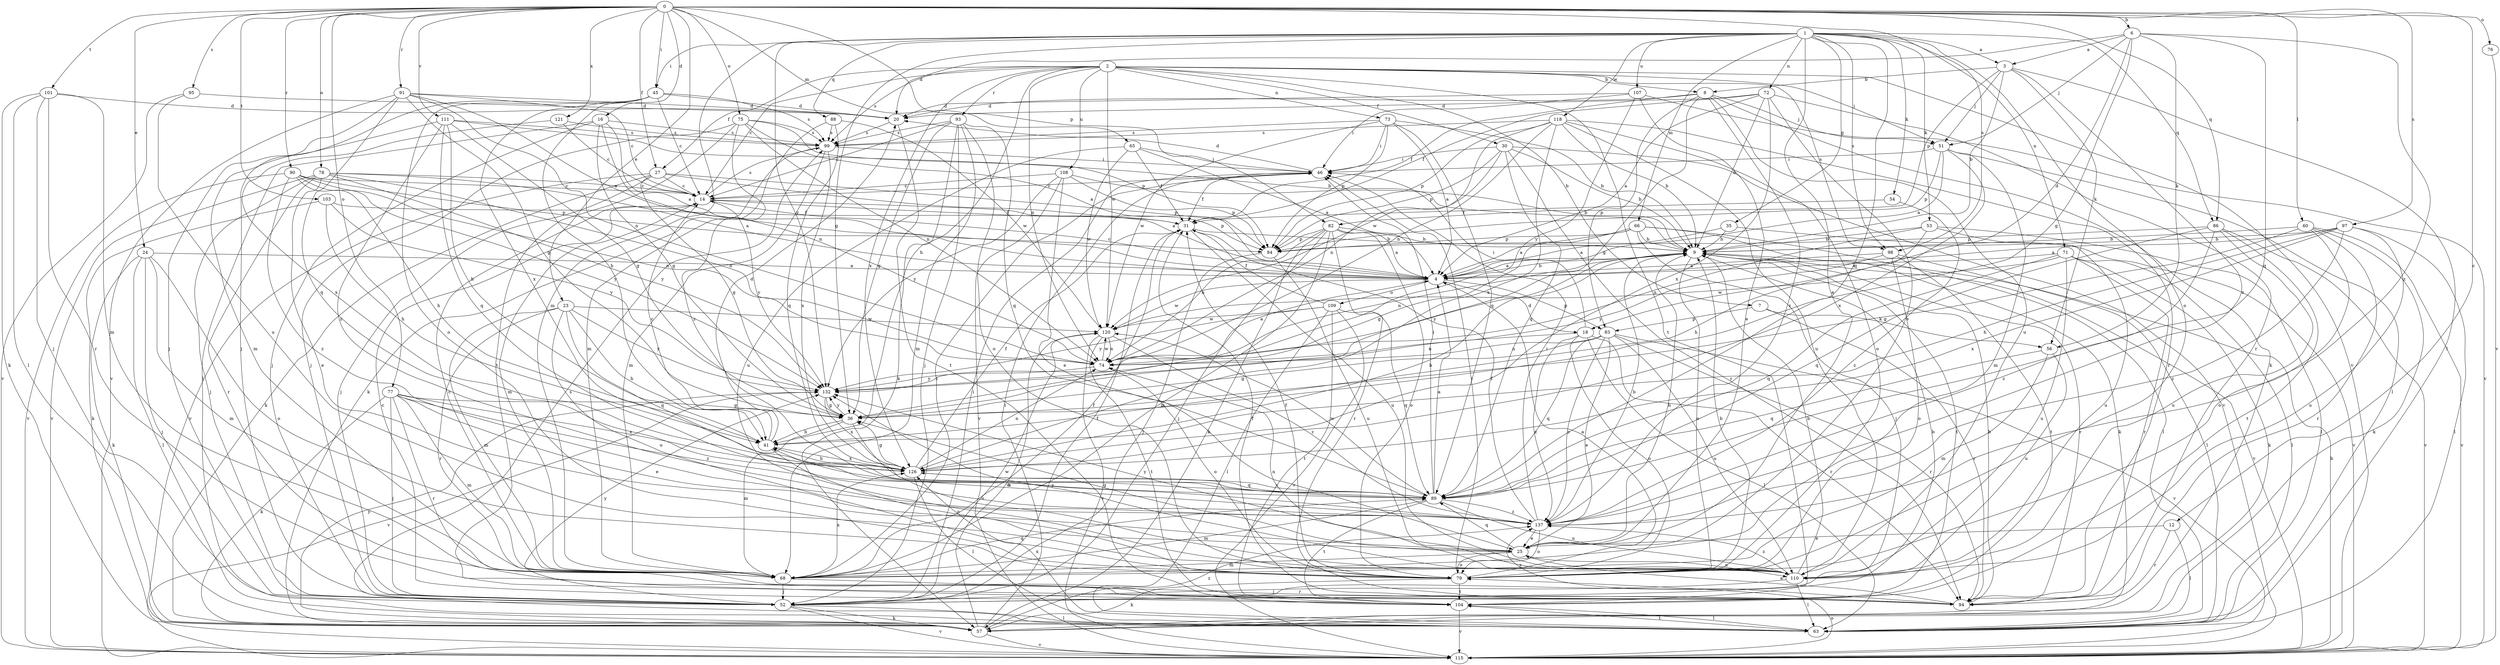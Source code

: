 strict digraph  {
0;
1;
2;
3;
4;
6;
7;
8;
9;
12;
14;
16;
18;
20;
23;
24;
25;
27;
30;
31;
35;
36;
41;
45;
46;
51;
52;
53;
54;
56;
57;
60;
63;
65;
66;
68;
71;
72;
73;
74;
75;
76;
77;
78;
79;
82;
83;
84;
86;
88;
89;
90;
91;
93;
94;
95;
97;
98;
99;
101;
103;
104;
107;
108;
109;
110;
111;
115;
118;
120;
121;
126;
132;
137;
0 -> 6  [label=b];
0 -> 12  [label=c];
0 -> 16  [label=d];
0 -> 23  [label=e];
0 -> 24  [label=e];
0 -> 27  [label=f];
0 -> 45  [label=i];
0 -> 60  [label=l];
0 -> 65  [label=m];
0 -> 75  [label=o];
0 -> 76  [label=o];
0 -> 77  [label=o];
0 -> 78  [label=o];
0 -> 82  [label=p];
0 -> 86  [label=q];
0 -> 90  [label=r];
0 -> 91  [label=r];
0 -> 95  [label=s];
0 -> 97  [label=s];
0 -> 98  [label=s];
0 -> 101  [label=t];
0 -> 103  [label=t];
0 -> 111  [label=v];
0 -> 121  [label=x];
1 -> 3  [label=a];
1 -> 25  [label=e];
1 -> 35  [label=g];
1 -> 36  [label=g];
1 -> 45  [label=i];
1 -> 53  [label=k];
1 -> 54  [label=k];
1 -> 66  [label=m];
1 -> 68  [label=m];
1 -> 71  [label=n];
1 -> 72  [label=n];
1 -> 79  [label=o];
1 -> 86  [label=q];
1 -> 88  [label=q];
1 -> 89  [label=q];
1 -> 98  [label=s];
1 -> 107  [label=u];
1 -> 118  [label=w];
1 -> 132  [label=y];
2 -> 7  [label=b];
2 -> 8  [label=b];
2 -> 14  [label=c];
2 -> 27  [label=f];
2 -> 30  [label=f];
2 -> 41  [label=h];
2 -> 51  [label=j];
2 -> 73  [label=n];
2 -> 74  [label=n];
2 -> 93  [label=r];
2 -> 98  [label=s];
2 -> 99  [label=s];
2 -> 104  [label=t];
2 -> 108  [label=u];
2 -> 115  [label=v];
2 -> 120  [label=w];
2 -> 126  [label=x];
3 -> 8  [label=b];
3 -> 9  [label=b];
3 -> 51  [label=j];
3 -> 56  [label=k];
3 -> 63  [label=l];
3 -> 82  [label=p];
3 -> 137  [label=z];
4 -> 9  [label=b];
4 -> 14  [label=c];
4 -> 18  [label=d];
4 -> 83  [label=p];
4 -> 109  [label=u];
4 -> 120  [label=w];
6 -> 3  [label=a];
6 -> 18  [label=d];
6 -> 20  [label=d];
6 -> 36  [label=g];
6 -> 51  [label=j];
6 -> 56  [label=k];
6 -> 89  [label=q];
6 -> 137  [label=z];
7 -> 56  [label=k];
7 -> 83  [label=p];
7 -> 94  [label=r];
8 -> 20  [label=d];
8 -> 31  [label=f];
8 -> 36  [label=g];
8 -> 51  [label=j];
8 -> 57  [label=k];
8 -> 83  [label=p];
8 -> 110  [label=u];
8 -> 137  [label=z];
9 -> 4  [label=a];
9 -> 74  [label=n];
9 -> 79  [label=o];
9 -> 94  [label=r];
9 -> 104  [label=t];
9 -> 115  [label=v];
9 -> 132  [label=y];
12 -> 25  [label=e];
12 -> 63  [label=l];
12 -> 94  [label=r];
14 -> 31  [label=f];
14 -> 68  [label=m];
14 -> 84  [label=p];
14 -> 99  [label=s];
14 -> 132  [label=y];
16 -> 4  [label=a];
16 -> 36  [label=g];
16 -> 52  [label=j];
16 -> 63  [label=l];
16 -> 74  [label=n];
16 -> 99  [label=s];
18 -> 46  [label=i];
18 -> 63  [label=l];
18 -> 74  [label=n];
18 -> 79  [label=o];
18 -> 94  [label=r];
18 -> 137  [label=z];
20 -> 99  [label=s];
20 -> 104  [label=t];
23 -> 41  [label=h];
23 -> 68  [label=m];
23 -> 79  [label=o];
23 -> 89  [label=q];
23 -> 94  [label=r];
23 -> 120  [label=w];
23 -> 132  [label=y];
24 -> 4  [label=a];
24 -> 52  [label=j];
24 -> 57  [label=k];
24 -> 63  [label=l];
24 -> 68  [label=m];
24 -> 79  [label=o];
25 -> 9  [label=b];
25 -> 36  [label=g];
25 -> 68  [label=m];
25 -> 79  [label=o];
25 -> 89  [label=q];
25 -> 110  [label=u];
25 -> 132  [label=y];
27 -> 4  [label=a];
27 -> 14  [label=c];
27 -> 36  [label=g];
27 -> 52  [label=j];
27 -> 57  [label=k];
27 -> 84  [label=p];
27 -> 115  [label=v];
30 -> 9  [label=b];
30 -> 46  [label=i];
30 -> 74  [label=n];
30 -> 84  [label=p];
30 -> 89  [label=q];
30 -> 94  [label=r];
30 -> 115  [label=v];
31 -> 9  [label=b];
31 -> 110  [label=u];
35 -> 4  [label=a];
35 -> 9  [label=b];
35 -> 115  [label=v];
36 -> 41  [label=h];
36 -> 68  [label=m];
36 -> 110  [label=u];
36 -> 132  [label=y];
41 -> 14  [label=c];
41 -> 20  [label=d];
41 -> 79  [label=o];
41 -> 126  [label=x];
45 -> 14  [label=c];
45 -> 20  [label=d];
45 -> 41  [label=h];
45 -> 52  [label=j];
45 -> 79  [label=o];
45 -> 99  [label=s];
45 -> 126  [label=x];
46 -> 14  [label=c];
46 -> 20  [label=d];
46 -> 31  [label=f];
51 -> 4  [label=a];
51 -> 46  [label=i];
51 -> 63  [label=l];
51 -> 68  [label=m];
51 -> 84  [label=p];
51 -> 126  [label=x];
52 -> 9  [label=b];
52 -> 31  [label=f];
52 -> 46  [label=i];
52 -> 57  [label=k];
52 -> 63  [label=l];
52 -> 115  [label=v];
52 -> 120  [label=w];
52 -> 132  [label=y];
53 -> 9  [label=b];
53 -> 41  [label=h];
53 -> 63  [label=l];
53 -> 74  [label=n];
53 -> 110  [label=u];
54 -> 31  [label=f];
54 -> 137  [label=z];
56 -> 68  [label=m];
56 -> 89  [label=q];
56 -> 110  [label=u];
57 -> 46  [label=i];
57 -> 115  [label=v];
57 -> 120  [label=w];
57 -> 132  [label=y];
57 -> 137  [label=z];
60 -> 9  [label=b];
60 -> 36  [label=g];
60 -> 57  [label=k];
60 -> 79  [label=o];
60 -> 94  [label=r];
60 -> 115  [label=v];
63 -> 99  [label=s];
63 -> 104  [label=t];
63 -> 126  [label=x];
65 -> 4  [label=a];
65 -> 31  [label=f];
65 -> 46  [label=i];
65 -> 110  [label=u];
65 -> 120  [label=w];
66 -> 4  [label=a];
66 -> 9  [label=b];
66 -> 36  [label=g];
66 -> 52  [label=j];
66 -> 57  [label=k];
66 -> 63  [label=l];
66 -> 84  [label=p];
68 -> 14  [label=c];
68 -> 31  [label=f];
68 -> 46  [label=i];
68 -> 52  [label=j];
68 -> 89  [label=q];
68 -> 94  [label=r];
68 -> 126  [label=x];
71 -> 4  [label=a];
71 -> 57  [label=k];
71 -> 63  [label=l];
71 -> 89  [label=q];
71 -> 94  [label=r];
71 -> 110  [label=u];
71 -> 120  [label=w];
72 -> 4  [label=a];
72 -> 9  [label=b];
72 -> 20  [label=d];
72 -> 25  [label=e];
72 -> 31  [label=f];
72 -> 94  [label=r];
72 -> 126  [label=x];
73 -> 4  [label=a];
73 -> 9  [label=b];
73 -> 46  [label=i];
73 -> 84  [label=p];
73 -> 89  [label=q];
73 -> 99  [label=s];
73 -> 120  [label=w];
74 -> 4  [label=a];
74 -> 79  [label=o];
74 -> 120  [label=w];
74 -> 132  [label=y];
75 -> 4  [label=a];
75 -> 52  [label=j];
75 -> 74  [label=n];
75 -> 84  [label=p];
75 -> 99  [label=s];
75 -> 104  [label=t];
75 -> 137  [label=z];
76 -> 115  [label=v];
77 -> 25  [label=e];
77 -> 36  [label=g];
77 -> 52  [label=j];
77 -> 57  [label=k];
77 -> 68  [label=m];
77 -> 94  [label=r];
77 -> 126  [label=x];
77 -> 137  [label=z];
78 -> 4  [label=a];
78 -> 14  [label=c];
78 -> 25  [label=e];
78 -> 52  [label=j];
78 -> 74  [label=n];
78 -> 94  [label=r];
78 -> 115  [label=v];
78 -> 132  [label=y];
79 -> 4  [label=a];
79 -> 9  [label=b];
79 -> 31  [label=f];
79 -> 46  [label=i];
79 -> 57  [label=k];
79 -> 104  [label=t];
82 -> 4  [label=a];
82 -> 9  [label=b];
82 -> 52  [label=j];
82 -> 57  [label=k];
82 -> 68  [label=m];
82 -> 74  [label=n];
82 -> 79  [label=o];
82 -> 84  [label=p];
82 -> 94  [label=r];
83 -> 25  [label=e];
83 -> 36  [label=g];
83 -> 74  [label=n];
83 -> 89  [label=q];
83 -> 94  [label=r];
83 -> 110  [label=u];
83 -> 115  [label=v];
83 -> 137  [label=z];
84 -> 52  [label=j];
84 -> 110  [label=u];
86 -> 84  [label=p];
86 -> 89  [label=q];
86 -> 104  [label=t];
86 -> 110  [label=u];
86 -> 115  [label=v];
86 -> 137  [label=z];
88 -> 68  [label=m];
88 -> 89  [label=q];
88 -> 99  [label=s];
88 -> 120  [label=w];
89 -> 4  [label=a];
89 -> 46  [label=i];
89 -> 68  [label=m];
89 -> 104  [label=t];
89 -> 110  [label=u];
89 -> 120  [label=w];
89 -> 126  [label=x];
89 -> 137  [label=z];
90 -> 14  [label=c];
90 -> 41  [label=h];
90 -> 74  [label=n];
90 -> 84  [label=p];
90 -> 115  [label=v];
90 -> 132  [label=y];
90 -> 137  [label=z];
91 -> 4  [label=a];
91 -> 14  [label=c];
91 -> 20  [label=d];
91 -> 36  [label=g];
91 -> 52  [label=j];
91 -> 74  [label=n];
91 -> 89  [label=q];
91 -> 115  [label=v];
93 -> 14  [label=c];
93 -> 36  [label=g];
93 -> 52  [label=j];
93 -> 57  [label=k];
93 -> 68  [label=m];
93 -> 79  [label=o];
93 -> 89  [label=q];
93 -> 99  [label=s];
94 -> 9  [label=b];
94 -> 25  [label=e];
94 -> 31  [label=f];
94 -> 137  [label=z];
95 -> 20  [label=d];
95 -> 110  [label=u];
95 -> 115  [label=v];
97 -> 4  [label=a];
97 -> 9  [label=b];
97 -> 41  [label=h];
97 -> 63  [label=l];
97 -> 110  [label=u];
97 -> 126  [label=x];
97 -> 137  [label=z];
98 -> 4  [label=a];
98 -> 63  [label=l];
98 -> 79  [label=o];
98 -> 104  [label=t];
98 -> 132  [label=y];
99 -> 46  [label=i];
99 -> 57  [label=k];
99 -> 68  [label=m];
99 -> 126  [label=x];
101 -> 20  [label=d];
101 -> 52  [label=j];
101 -> 57  [label=k];
101 -> 63  [label=l];
101 -> 68  [label=m];
101 -> 94  [label=r];
103 -> 31  [label=f];
103 -> 41  [label=h];
103 -> 57  [label=k];
103 -> 132  [label=y];
104 -> 14  [label=c];
104 -> 63  [label=l];
104 -> 115  [label=v];
107 -> 20  [label=d];
107 -> 25  [label=e];
107 -> 46  [label=i];
107 -> 115  [label=v];
107 -> 132  [label=y];
108 -> 9  [label=b];
108 -> 14  [label=c];
108 -> 25  [label=e];
108 -> 84  [label=p];
108 -> 115  [label=v];
108 -> 132  [label=y];
109 -> 31  [label=f];
109 -> 63  [label=l];
109 -> 89  [label=q];
109 -> 104  [label=t];
109 -> 115  [label=v];
109 -> 120  [label=w];
109 -> 132  [label=y];
110 -> 9  [label=b];
110 -> 52  [label=j];
110 -> 63  [label=l];
110 -> 74  [label=n];
110 -> 132  [label=y];
110 -> 137  [label=z];
111 -> 9  [label=b];
111 -> 36  [label=g];
111 -> 41  [label=h];
111 -> 68  [label=m];
111 -> 89  [label=q];
111 -> 99  [label=s];
111 -> 137  [label=z];
115 -> 9  [label=b];
115 -> 79  [label=o];
118 -> 9  [label=b];
118 -> 74  [label=n];
118 -> 79  [label=o];
118 -> 84  [label=p];
118 -> 94  [label=r];
118 -> 99  [label=s];
118 -> 110  [label=u];
118 -> 120  [label=w];
118 -> 126  [label=x];
120 -> 74  [label=n];
120 -> 104  [label=t];
120 -> 115  [label=v];
120 -> 137  [label=z];
121 -> 14  [label=c];
121 -> 99  [label=s];
121 -> 126  [label=x];
126 -> 9  [label=b];
126 -> 31  [label=f];
126 -> 36  [label=g];
126 -> 41  [label=h];
126 -> 63  [label=l];
126 -> 74  [label=n];
126 -> 89  [label=q];
132 -> 36  [label=g];
132 -> 115  [label=v];
132 -> 126  [label=x];
137 -> 9  [label=b];
137 -> 25  [label=e];
137 -> 31  [label=f];
137 -> 41  [label=h];
137 -> 46  [label=i];
137 -> 79  [label=o];
}
